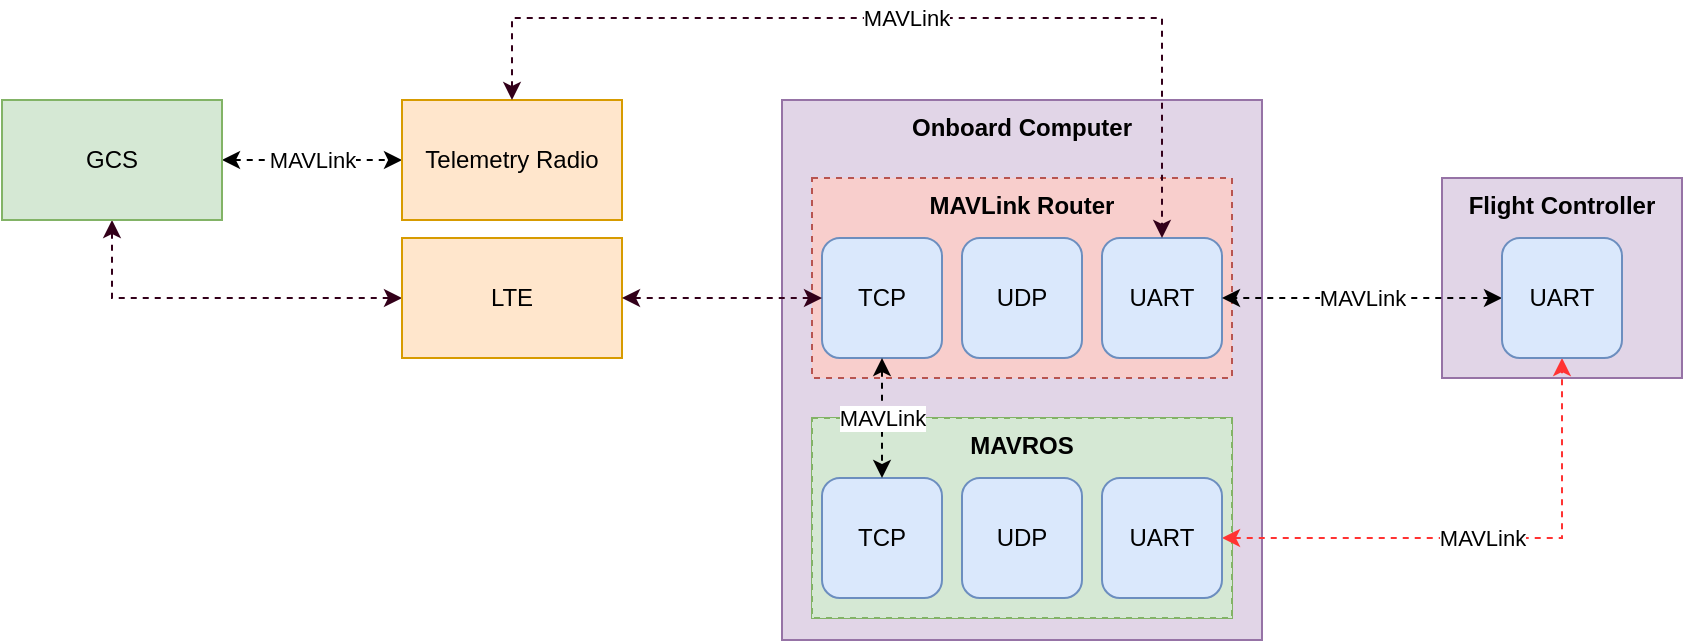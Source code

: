 <mxfile version="14.6.10" type="github">
  <diagram id="MsZUe_BFRRnNckxwp380" name="Page-1">
    <mxGraphModel dx="1031" dy="1040" grid="1" gridSize="10" guides="1" tooltips="1" connect="1" arrows="1" fold="1" page="1" pageScale="1" pageWidth="1169" pageHeight="827" math="0" shadow="0">
      <root>
        <mxCell id="0" />
        <mxCell id="1" parent="0" />
        <mxCell id="PPc5Tln8-h5H9LImuYgE-6" value="Onboard Computer" style="rounded=0;whiteSpace=wrap;html=1;fillColor=#e1d5e7;strokeColor=#9673a6;fontStyle=1;horizontal=1;verticalAlign=top;" vertex="1" parent="1">
          <mxGeometry x="630" y="291" width="240" height="270" as="geometry" />
        </mxCell>
        <mxCell id="PPc5Tln8-h5H9LImuYgE-37" value="MAVLink" style="edgeStyle=orthogonalEdgeStyle;rounded=0;orthogonalLoop=1;jettySize=auto;html=1;exitX=1;exitY=0.5;exitDx=0;exitDy=0;entryX=0;entryY=0.5;entryDx=0;entryDy=0;dashed=1;startArrow=classic;startFill=1;" edge="1" parent="1" source="PPc5Tln8-h5H9LImuYgE-44" target="PPc5Tln8-h5H9LImuYgE-38">
          <mxGeometry relative="1" as="geometry">
            <mxPoint x="440" y="369" as="sourcePoint" />
            <mxPoint x="420" y="369" as="targetPoint" />
          </mxGeometry>
        </mxCell>
        <mxCell id="PPc5Tln8-h5H9LImuYgE-38" value="Telemetry Radio" style="rounded=0;whiteSpace=wrap;html=1;fillColor=#ffe6cc;strokeColor=#d79b00;" vertex="1" parent="1">
          <mxGeometry x="440" y="291" width="110" height="60" as="geometry" />
        </mxCell>
        <mxCell id="PPc5Tln8-h5H9LImuYgE-71" style="edgeStyle=orthogonalEdgeStyle;rounded=0;sketch=0;jumpStyle=arc;orthogonalLoop=1;jettySize=auto;html=1;exitX=0.5;exitY=1;exitDx=0;exitDy=0;entryX=0;entryY=0.5;entryDx=0;entryDy=0;shadow=0;dashed=1;startArrow=classic;startFill=1;strokeColor=#33001A;" edge="1" parent="1" source="PPc5Tln8-h5H9LImuYgE-44" target="PPc5Tln8-h5H9LImuYgE-47">
          <mxGeometry relative="1" as="geometry" />
        </mxCell>
        <mxCell id="PPc5Tln8-h5H9LImuYgE-44" value="GCS" style="rounded=0;whiteSpace=wrap;html=1;fillColor=#d5e8d4;strokeColor=#82b366;" vertex="1" parent="1">
          <mxGeometry x="240" y="291" width="110" height="60" as="geometry" />
        </mxCell>
        <mxCell id="PPc5Tln8-h5H9LImuYgE-47" value="LTE" style="rounded=0;whiteSpace=wrap;html=1;fillColor=#ffe6cc;strokeColor=#d79b00;" vertex="1" parent="1">
          <mxGeometry x="440" y="360" width="110" height="60" as="geometry" />
        </mxCell>
        <mxCell id="PPc5Tln8-h5H9LImuYgE-48" value="Flight Controller" style="rounded=0;whiteSpace=wrap;html=1;fillColor=#e1d5e7;strokeColor=#9673a6;fontStyle=1;horizontal=1;verticalAlign=top;" vertex="1" parent="1">
          <mxGeometry x="960" y="330" width="120" height="100" as="geometry" />
        </mxCell>
        <mxCell id="PPc5Tln8-h5H9LImuYgE-56" value="" style="group" vertex="1" connectable="0" parent="1">
          <mxGeometry x="645" y="330" width="210" height="100" as="geometry" />
        </mxCell>
        <mxCell id="PPc5Tln8-h5H9LImuYgE-22" value="MAVLink Router" style="rounded=0;whiteSpace=wrap;html=1;fillColor=#f8cecc;strokeColor=#b85450;fontStyle=1;dashed=1;verticalAlign=top;" vertex="1" parent="PPc5Tln8-h5H9LImuYgE-56">
          <mxGeometry width="210" height="100" as="geometry" />
        </mxCell>
        <mxCell id="PPc5Tln8-h5H9LImuYgE-52" value="TCP" style="rounded=1;whiteSpace=wrap;html=1;fillColor=#dae8fc;strokeColor=#6c8ebf;" vertex="1" parent="PPc5Tln8-h5H9LImuYgE-56">
          <mxGeometry x="5" y="30" width="60" height="60" as="geometry" />
        </mxCell>
        <mxCell id="PPc5Tln8-h5H9LImuYgE-53" value="UDP" style="rounded=1;whiteSpace=wrap;html=1;fillColor=#dae8fc;strokeColor=#6c8ebf;" vertex="1" parent="PPc5Tln8-h5H9LImuYgE-56">
          <mxGeometry x="75" y="30" width="60" height="60" as="geometry" />
        </mxCell>
        <mxCell id="PPc5Tln8-h5H9LImuYgE-54" value="UART" style="rounded=1;whiteSpace=wrap;html=1;fillColor=#dae8fc;strokeColor=#6c8ebf;" vertex="1" parent="PPc5Tln8-h5H9LImuYgE-56">
          <mxGeometry x="145" y="30" width="60" height="60" as="geometry" />
        </mxCell>
        <mxCell id="PPc5Tln8-h5H9LImuYgE-57" value="" style="group;fillColor=#d5e8d4;strokeColor=#82b366;container=0;" vertex="1" connectable="0" parent="1">
          <mxGeometry x="645" y="450" width="210" height="100" as="geometry" />
        </mxCell>
        <mxCell id="PPc5Tln8-h5H9LImuYgE-58" value="MAVROS" style="rounded=0;whiteSpace=wrap;html=1;fillColor=#d5e8d4;strokeColor=#82b366;fontStyle=1;dashed=1;verticalAlign=top;" vertex="1" parent="1">
          <mxGeometry x="645" y="450" width="210" height="100" as="geometry" />
        </mxCell>
        <mxCell id="PPc5Tln8-h5H9LImuYgE-59" value="TCP" style="rounded=1;whiteSpace=wrap;html=1;fillColor=#dae8fc;strokeColor=#6c8ebf;" vertex="1" parent="1">
          <mxGeometry x="650" y="480" width="60" height="60" as="geometry" />
        </mxCell>
        <mxCell id="PPc5Tln8-h5H9LImuYgE-60" value="UDP" style="rounded=1;whiteSpace=wrap;html=1;fillColor=#dae8fc;strokeColor=#6c8ebf;" vertex="1" parent="1">
          <mxGeometry x="720" y="480" width="60" height="60" as="geometry" />
        </mxCell>
        <mxCell id="PPc5Tln8-h5H9LImuYgE-67" value="MAVLink" style="edgeStyle=orthogonalEdgeStyle;rounded=0;orthogonalLoop=1;jettySize=auto;html=1;exitX=1;exitY=0.5;exitDx=0;exitDy=0;entryX=0.5;entryY=1;entryDx=0;entryDy=0;dashed=1;startArrow=classic;startFill=1;shadow=0;sketch=0;jumpStyle=arc;strokeColor=#FF3333;" edge="1" parent="1" source="PPc5Tln8-h5H9LImuYgE-61" target="PPc5Tln8-h5H9LImuYgE-63">
          <mxGeometry relative="1" as="geometry" />
        </mxCell>
        <mxCell id="PPc5Tln8-h5H9LImuYgE-61" value="UART" style="rounded=1;whiteSpace=wrap;html=1;fillColor=#dae8fc;strokeColor=#6c8ebf;" vertex="1" parent="1">
          <mxGeometry x="790" y="480" width="60" height="60" as="geometry" />
        </mxCell>
        <mxCell id="PPc5Tln8-h5H9LImuYgE-62" value="MAVLink" style="edgeStyle=orthogonalEdgeStyle;rounded=0;orthogonalLoop=1;jettySize=auto;html=1;exitX=0.5;exitY=1;exitDx=0;exitDy=0;entryX=0.5;entryY=0;entryDx=0;entryDy=0;dashed=1;startArrow=classic;startFill=1;" edge="1" parent="1" source="PPc5Tln8-h5H9LImuYgE-52" target="PPc5Tln8-h5H9LImuYgE-59">
          <mxGeometry relative="1" as="geometry" />
        </mxCell>
        <mxCell id="PPc5Tln8-h5H9LImuYgE-64" value="MAVLink" style="edgeStyle=orthogonalEdgeStyle;rounded=0;orthogonalLoop=1;jettySize=auto;html=1;exitX=0;exitY=0.5;exitDx=0;exitDy=0;entryX=1;entryY=0.5;entryDx=0;entryDy=0;dashed=1;startArrow=classic;startFill=1;" edge="1" parent="1" source="PPc5Tln8-h5H9LImuYgE-63" target="PPc5Tln8-h5H9LImuYgE-54">
          <mxGeometry relative="1" as="geometry" />
        </mxCell>
        <mxCell id="PPc5Tln8-h5H9LImuYgE-63" value="UART" style="rounded=1;whiteSpace=wrap;html=1;fillColor=#dae8fc;strokeColor=#6c8ebf;" vertex="1" parent="1">
          <mxGeometry x="990" y="360" width="60" height="60" as="geometry" />
        </mxCell>
        <mxCell id="PPc5Tln8-h5H9LImuYgE-70" value="MAVLink" style="edgeStyle=orthogonalEdgeStyle;rounded=0;sketch=0;jumpStyle=arc;orthogonalLoop=1;jettySize=auto;html=1;exitX=0.5;exitY=0;exitDx=0;exitDy=0;entryX=0.5;entryY=0;entryDx=0;entryDy=0;shadow=0;dashed=1;startArrow=classic;startFill=1;strokeColor=#33001A;" edge="1" parent="1" source="PPc5Tln8-h5H9LImuYgE-38" target="PPc5Tln8-h5H9LImuYgE-54">
          <mxGeometry relative="1" as="geometry">
            <Array as="points">
              <mxPoint x="495" y="250" />
              <mxPoint x="820" y="250" />
            </Array>
          </mxGeometry>
        </mxCell>
        <mxCell id="PPc5Tln8-h5H9LImuYgE-72" style="edgeStyle=orthogonalEdgeStyle;rounded=0;sketch=0;jumpStyle=arc;orthogonalLoop=1;jettySize=auto;html=1;exitX=1;exitY=0.5;exitDx=0;exitDy=0;shadow=0;dashed=1;startArrow=classic;startFill=1;strokeColor=#33001A;" edge="1" parent="1" source="PPc5Tln8-h5H9LImuYgE-47" target="PPc5Tln8-h5H9LImuYgE-52">
          <mxGeometry relative="1" as="geometry" />
        </mxCell>
      </root>
    </mxGraphModel>
  </diagram>
</mxfile>
